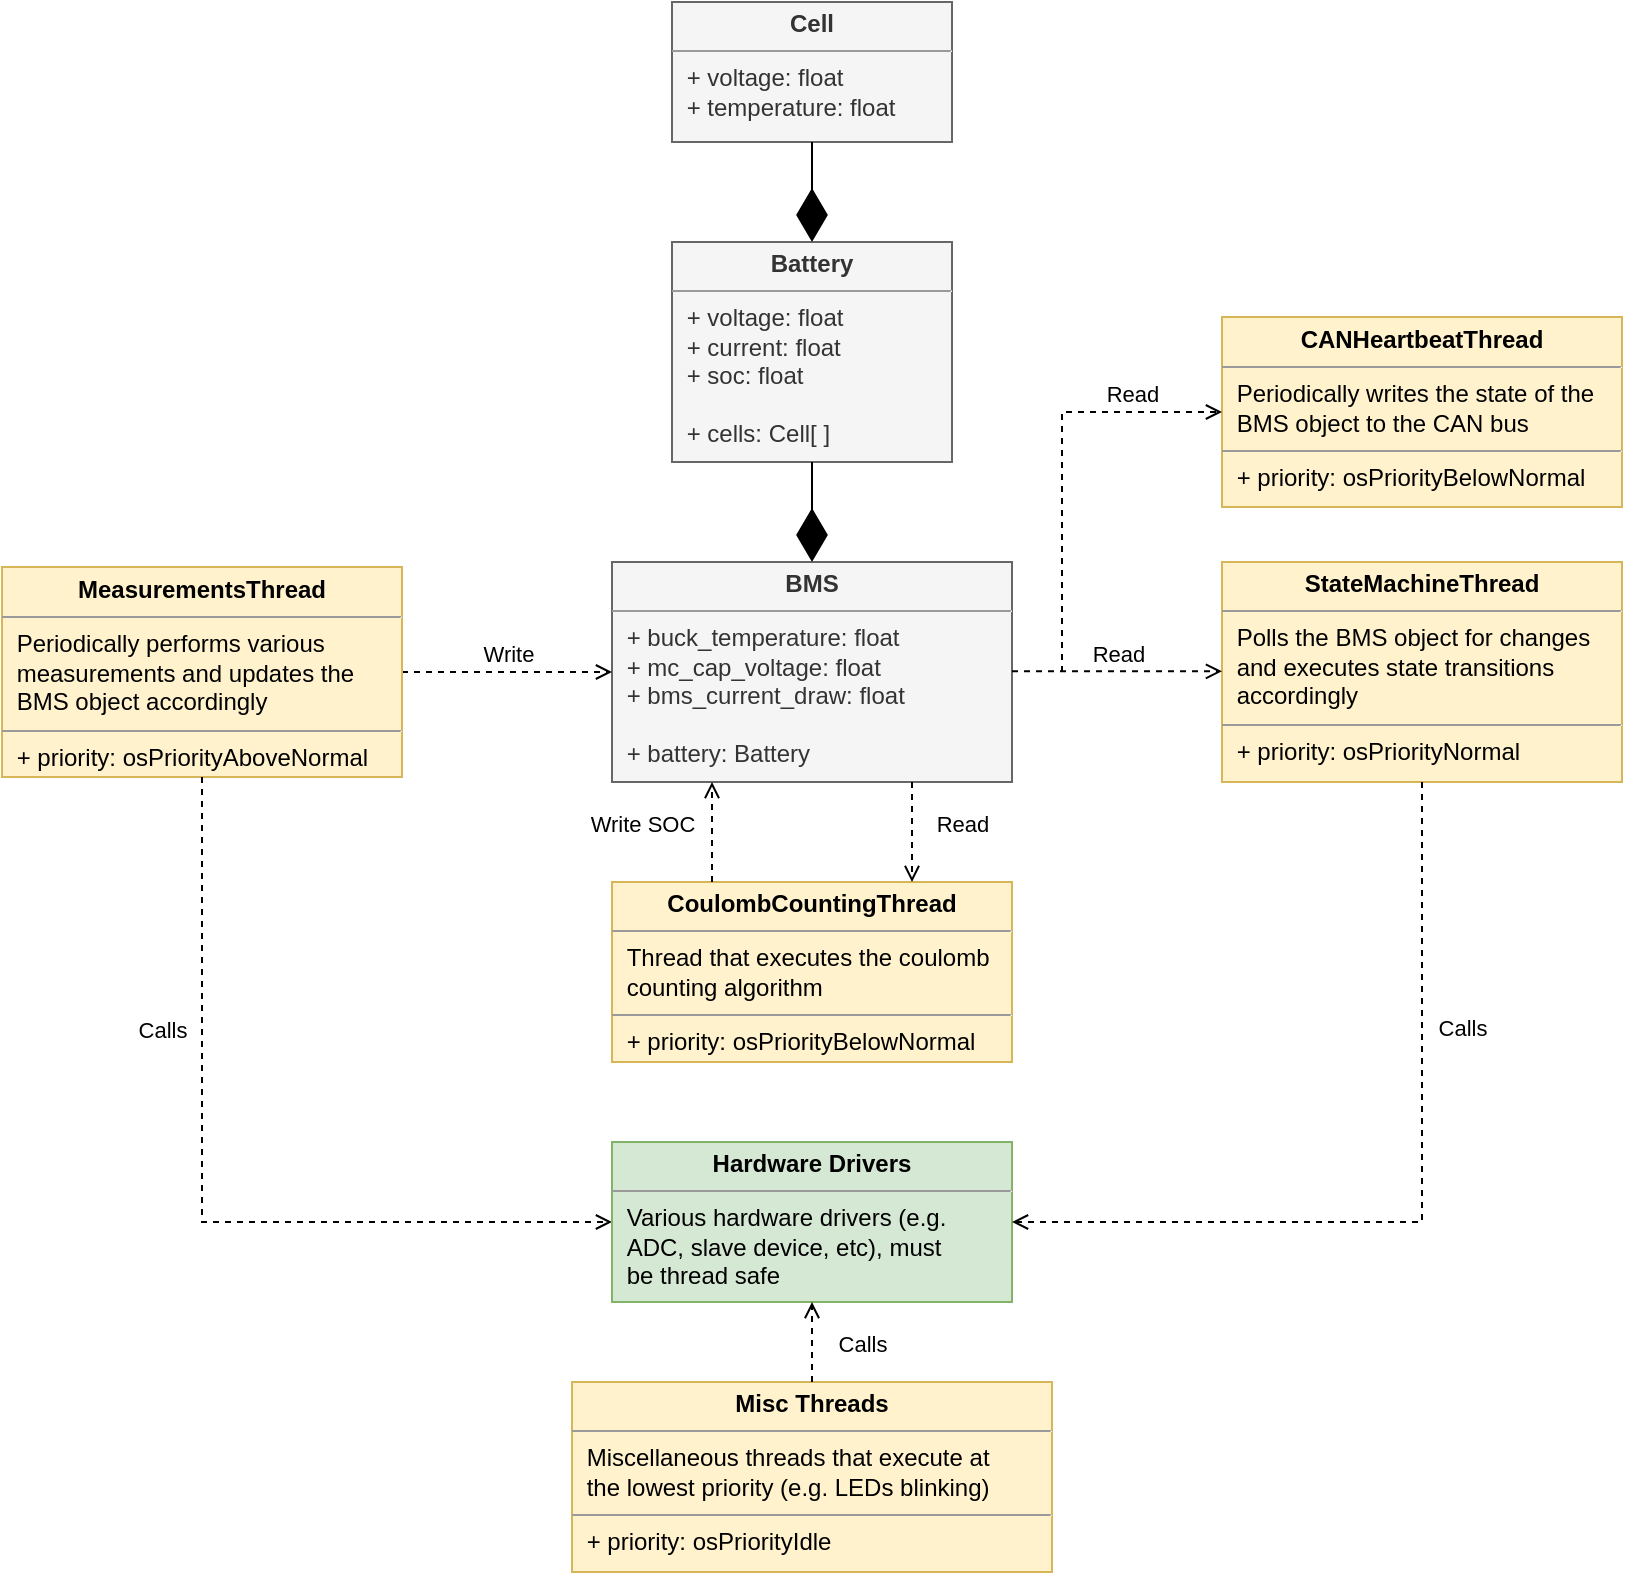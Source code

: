 <mxfile version="14.6.13" type="device"><diagram id="xwGXuW1k2qNw-LsN0Apd" name="Page-1"><mxGraphModel dx="1086" dy="806" grid="1" gridSize="10" guides="1" tooltips="1" connect="1" arrows="1" fold="1" page="1" pageScale="1" pageWidth="850" pageHeight="1100" math="0" shadow="0" extFonts="Proxima Nova Regular^https://fonts.googleapis.com/css?family=Proxima+Nova+Regular|Proxima Nova^https://fonts.googleapis.com/css?family=Proxima+Nova+Regular|Montserrat^https://fonts.googleapis.com/css?family=Montserrat"><root><mxCell id="0"/><mxCell id="1" parent="0"/><mxCell id="7AmDIGA52TzfJ1iSVnxn-12" value="&lt;p style=&quot;margin: 0px ; margin-top: 4px ; text-align: center&quot;&gt;&lt;b&gt;BMS&lt;/b&gt;&lt;/p&gt;&lt;hr size=&quot;1&quot;&gt;&lt;p style=&quot;margin: 0px ; margin-left: 4px&quot;&gt;&amp;nbsp;+ buck_temperature: float&lt;br style=&quot;padding: 0px ; margin: 0px&quot;&gt;&amp;nbsp;+ mc_cap_voltage: float&lt;br style=&quot;padding: 0px ; margin: 0px&quot;&gt;&amp;nbsp;+ bms_current_draw: float&lt;br style=&quot;padding: 0px ; margin: 0px&quot;&gt;&lt;br style=&quot;padding: 0px ; margin: 0px&quot;&gt;&amp;nbsp;+ battery: Battery&lt;/p&gt;" style="verticalAlign=top;align=left;overflow=fill;fontSize=12;fontFamily=Helvetica;html=1;fillColor=#f5f5f5;strokeColor=#666666;fontColor=#333333;" parent="1" vertex="1"><mxGeometry x="325" y="390" width="200" height="110" as="geometry"/></mxCell><mxCell id="7AmDIGA52TzfJ1iSVnxn-14" value="&lt;p style=&quot;margin: 0px ; margin-top: 4px ; text-align: center&quot;&gt;&lt;b&gt;Battery&lt;/b&gt;&lt;/p&gt;&lt;hr size=&quot;1&quot;&gt;&lt;p style=&quot;margin: 0px ; margin-left: 4px&quot;&gt;&amp;nbsp;+ voltage: float&lt;br&gt;&lt;/p&gt;&lt;p style=&quot;margin: 0px ; margin-left: 4px&quot;&gt;&amp;nbsp;+ current: float&lt;/p&gt;&lt;p style=&quot;margin: 0px ; margin-left: 4px&quot;&gt;&amp;nbsp;+ soc: float&lt;/p&gt;&lt;p style=&quot;margin: 0px ; margin-left: 4px&quot;&gt;&lt;br&gt;&lt;/p&gt;&lt;p style=&quot;margin: 0px ; margin-left: 4px&quot;&gt;&amp;nbsp;+ cells: Cell[ ]&lt;/p&gt;" style="verticalAlign=top;align=left;overflow=fill;fontSize=12;fontFamily=Helvetica;html=1;fillColor=#f5f5f5;strokeColor=#666666;fontColor=#333333;" parent="1" vertex="1"><mxGeometry x="355" y="230" width="140" height="110" as="geometry"/></mxCell><mxCell id="7AmDIGA52TzfJ1iSVnxn-15" value="" style="endArrow=diamondThin;endFill=1;endSize=24;html=1;exitX=0.5;exitY=1;exitDx=0;exitDy=0;entryX=0.5;entryY=0;entryDx=0;entryDy=0;" parent="1" source="7AmDIGA52TzfJ1iSVnxn-14" target="7AmDIGA52TzfJ1iSVnxn-12" edge="1"><mxGeometry width="160" relative="1" as="geometry"><mxPoint x="355" y="350" as="sourcePoint"/><mxPoint x="515" y="350" as="targetPoint"/></mxGeometry></mxCell><mxCell id="7AmDIGA52TzfJ1iSVnxn-16" value="&lt;p style=&quot;margin: 0px ; margin-top: 4px ; text-align: center&quot;&gt;&lt;b&gt;Cell&lt;/b&gt;&lt;/p&gt;&lt;hr size=&quot;1&quot;&gt;&lt;p style=&quot;margin: 0px ; margin-left: 4px&quot;&gt;&amp;nbsp;+ voltage: float&lt;br&gt;&lt;/p&gt;&lt;p style=&quot;margin: 0px ; margin-left: 4px&quot;&gt;&amp;nbsp;+ temperature: float&lt;/p&gt;" style="verticalAlign=top;align=left;overflow=fill;fontSize=12;fontFamily=Helvetica;html=1;fillColor=#f5f5f5;strokeColor=#666666;fontColor=#333333;" parent="1" vertex="1"><mxGeometry x="355" y="110" width="140" height="70" as="geometry"/></mxCell><mxCell id="7AmDIGA52TzfJ1iSVnxn-17" value="" style="endArrow=diamondThin;endFill=1;endSize=24;html=1;exitX=0.5;exitY=1;exitDx=0;exitDy=0;entryX=0.5;entryY=0;entryDx=0;entryDy=0;" parent="1" source="7AmDIGA52TzfJ1iSVnxn-16" target="7AmDIGA52TzfJ1iSVnxn-14" edge="1"><mxGeometry width="160" relative="1" as="geometry"><mxPoint x="105" y="250" as="sourcePoint"/><mxPoint x="265" y="250" as="targetPoint"/></mxGeometry></mxCell><mxCell id="7AmDIGA52TzfJ1iSVnxn-22" value="Write" style="endArrow=open;html=1;rounded=0;align=center;verticalAlign=bottom;dashed=1;endFill=0;labelBackgroundColor=none;exitX=1;exitY=0.5;exitDx=0;exitDy=0;entryX=0;entryY=0.5;entryDx=0;entryDy=0;" parent="1" target="7AmDIGA52TzfJ1iSVnxn-12" edge="1"><mxGeometry relative="1" as="geometry"><mxPoint x="220.0" y="445.0" as="sourcePoint"/><mxPoint x="380" y="640" as="targetPoint"/></mxGeometry></mxCell><mxCell id="7AmDIGA52TzfJ1iSVnxn-23" value="" style="resizable=0;html=1;align=center;verticalAlign=top;labelBackgroundColor=none;" parent="7AmDIGA52TzfJ1iSVnxn-22" connectable="0" vertex="1"><mxGeometry relative="1" as="geometry"/></mxCell><mxCell id="7AmDIGA52TzfJ1iSVnxn-27" value="&lt;p style=&quot;margin: 0px ; margin-top: 4px ; text-align: center&quot;&gt;&lt;b&gt;StateMachineThread&lt;/b&gt;&lt;/p&gt;&lt;hr size=&quot;1&quot;&gt;&lt;p style=&quot;margin: 0px ; margin-left: 4px&quot;&gt;&amp;nbsp;Polls the BMS object for changes&lt;/p&gt;&lt;p style=&quot;margin: 0px ; margin-left: 4px&quot;&gt;&amp;nbsp;and executes state transitions&lt;/p&gt;&lt;p style=&quot;margin: 0px ; margin-left: 4px&quot;&gt;&amp;nbsp;accordingly&lt;/p&gt;&lt;hr size=&quot;1&quot;&gt;&lt;p style=&quot;margin: 0px 0px 0px 4px&quot;&gt;&lt;span&gt;&amp;nbsp;&lt;/span&gt;&lt;span&gt;+ priority: osPriorityNormal&lt;/span&gt;&lt;/p&gt;" style="verticalAlign=top;align=left;overflow=fill;fontSize=12;fontFamily=Helvetica;html=1;fillColor=#fff2cc;strokeColor=#d6b656;" parent="1" vertex="1"><mxGeometry x="630" y="390" width="200" height="110" as="geometry"/></mxCell><mxCell id="7AmDIGA52TzfJ1iSVnxn-29" value="&lt;p style=&quot;margin: 0px ; margin-top: 4px ; text-align: center&quot;&gt;&lt;b&gt;MeasurementsThread&lt;/b&gt;&lt;/p&gt;&lt;hr size=&quot;1&quot;&gt;&lt;p style=&quot;margin: 0px ; margin-left: 4px&quot;&gt;&amp;nbsp;Periodically performs various&lt;/p&gt;&lt;p style=&quot;margin: 0px ; margin-left: 4px&quot;&gt;&amp;nbsp;measurements and updates the&lt;/p&gt;&lt;p style=&quot;margin: 0px ; margin-left: 4px&quot;&gt;&amp;nbsp;BMS object accordingly&lt;/p&gt;&lt;hr size=&quot;1&quot;&gt;&lt;p style=&quot;margin: 0px 0px 0px 4px&quot;&gt;&amp;nbsp;+ priority: osPriorityAboveNormal&lt;/p&gt;" style="verticalAlign=top;align=left;overflow=fill;fontSize=12;fontFamily=Helvetica;html=1;fillColor=#fff2cc;strokeColor=#d6b656;" parent="1" vertex="1"><mxGeometry x="20" y="392.5" width="200" height="105" as="geometry"/></mxCell><mxCell id="7AmDIGA52TzfJ1iSVnxn-30" value="Read" style="endArrow=open;html=1;rounded=0;align=center;verticalAlign=bottom;dashed=1;endFill=0;labelBackgroundColor=none;exitX=1;exitY=0.5;exitDx=0;exitDy=0;entryX=0;entryY=0.5;entryDx=0;entryDy=0;" parent="1" edge="1"><mxGeometry relative="1" as="geometry"><mxPoint x="525.0" y="444.66" as="sourcePoint"/><mxPoint x="630" y="444.66" as="targetPoint"/></mxGeometry></mxCell><mxCell id="7AmDIGA52TzfJ1iSVnxn-31" value="" style="resizable=0;html=1;align=center;verticalAlign=top;labelBackgroundColor=none;" parent="7AmDIGA52TzfJ1iSVnxn-30" connectable="0" vertex="1"><mxGeometry relative="1" as="geometry"/></mxCell><mxCell id="7AmDIGA52TzfJ1iSVnxn-32" value="&lt;p style=&quot;margin: 0px ; margin-top: 4px ; text-align: center&quot;&gt;&lt;b&gt;CoulombCountingThread&lt;/b&gt;&lt;/p&gt;&lt;hr size=&quot;1&quot;&gt;&lt;p style=&quot;margin: 0px ; margin-left: 4px&quot;&gt;&amp;nbsp;Thread that executes the coulomb&lt;/p&gt;&lt;p style=&quot;margin: 0px ; margin-left: 4px&quot;&gt;&amp;nbsp;counting algorithm&lt;/p&gt;&lt;hr size=&quot;1&quot;&gt;&lt;p style=&quot;margin: 0px 0px 0px 4px&quot;&gt;&amp;nbsp;+ priority: osPriorityBelowNormal&lt;/p&gt;" style="verticalAlign=top;align=left;overflow=fill;fontSize=12;fontFamily=Helvetica;html=1;fillColor=#fff2cc;strokeColor=#d6b656;" parent="1" vertex="1"><mxGeometry x="325" y="550" width="200" height="90" as="geometry"/></mxCell><mxCell id="7AmDIGA52TzfJ1iSVnxn-34" value="Calls" style="endArrow=open;html=1;rounded=0;align=center;verticalAlign=bottom;dashed=1;endFill=0;labelBackgroundColor=none;entryX=0;entryY=0.5;entryDx=0;entryDy=0;exitX=0.5;exitY=1;exitDx=0;exitDy=0;" parent="1" source="7AmDIGA52TzfJ1iSVnxn-29" target="GKxv_BR8SAXgps2vrGI8-1" edge="1"><mxGeometry x="-0.373" y="-20" relative="1" as="geometry"><mxPoint x="120" y="393" as="sourcePoint"/><mxPoint x="120" y="350" as="targetPoint"/><mxPoint y="1" as="offset"/><Array as="points"><mxPoint x="120" y="720"/></Array></mxGeometry></mxCell><mxCell id="7AmDIGA52TzfJ1iSVnxn-35" value="" style="resizable=0;html=1;align=center;verticalAlign=top;labelBackgroundColor=none;" parent="7AmDIGA52TzfJ1iSVnxn-34" connectable="0" vertex="1"><mxGeometry relative="1" as="geometry"/></mxCell><mxCell id="7AmDIGA52TzfJ1iSVnxn-43" value="Read" style="endArrow=open;html=1;rounded=0;align=center;verticalAlign=bottom;dashed=1;endFill=0;labelBackgroundColor=none;exitX=0.75;exitY=1;exitDx=0;exitDy=0;entryX=0.75;entryY=0;entryDx=0;entryDy=0;" parent="1" source="7AmDIGA52TzfJ1iSVnxn-12" target="7AmDIGA52TzfJ1iSVnxn-32" edge="1"><mxGeometry x="0.2" y="25" relative="1" as="geometry"><mxPoint x="560" y="549.0" as="sourcePoint"/><mxPoint x="665" y="549.0" as="targetPoint"/><mxPoint as="offset"/></mxGeometry></mxCell><mxCell id="7AmDIGA52TzfJ1iSVnxn-44" value="" style="resizable=0;html=1;align=center;verticalAlign=top;labelBackgroundColor=none;" parent="7AmDIGA52TzfJ1iSVnxn-43" connectable="0" vertex="1"><mxGeometry relative="1" as="geometry"/></mxCell><mxCell id="7AmDIGA52TzfJ1iSVnxn-45" value="Write SOC" style="endArrow=open;html=1;rounded=0;align=center;verticalAlign=bottom;dashed=1;endFill=0;labelBackgroundColor=none;exitX=0.25;exitY=0;exitDx=0;exitDy=0;entryX=0.25;entryY=1;entryDx=0;entryDy=0;" parent="1" source="7AmDIGA52TzfJ1iSVnxn-32" target="7AmDIGA52TzfJ1iSVnxn-12" edge="1"><mxGeometry x="-0.2" y="35" relative="1" as="geometry"><mxPoint x="485" y="510" as="sourcePoint"/><mxPoint x="485" y="560" as="targetPoint"/><mxPoint as="offset"/></mxGeometry></mxCell><mxCell id="7AmDIGA52TzfJ1iSVnxn-46" value="" style="resizable=0;html=1;align=center;verticalAlign=top;labelBackgroundColor=none;" parent="7AmDIGA52TzfJ1iSVnxn-45" connectable="0" vertex="1"><mxGeometry relative="1" as="geometry"/></mxCell><mxCell id="7AmDIGA52TzfJ1iSVnxn-47" value="&lt;p style=&quot;margin: 0px ; margin-top: 4px ; text-align: center&quot;&gt;&lt;b&gt;CANHeartbeatThread&lt;/b&gt;&lt;/p&gt;&lt;hr size=&quot;1&quot;&gt;&lt;p style=&quot;margin: 0px ; margin-left: 4px&quot;&gt;&amp;nbsp;Periodically writes the state of the&lt;/p&gt;&lt;p style=&quot;margin: 0px ; margin-left: 4px&quot;&gt;&amp;nbsp;BMS object to the CAN bus&lt;/p&gt;&lt;hr size=&quot;1&quot;&gt;&lt;p style=&quot;margin: 0px 0px 0px 4px&quot;&gt;&amp;nbsp;+ priority: osPriorityBelowNormal&lt;/p&gt;&lt;p style=&quot;margin: 0px ; margin-left: 4px&quot;&gt;&lt;br&gt;&lt;/p&gt;" style="verticalAlign=top;align=left;overflow=fill;fontSize=12;fontFamily=Helvetica;html=1;fillColor=#fff2cc;strokeColor=#d6b656;" parent="1" vertex="1"><mxGeometry x="630" y="267.5" width="200" height="95" as="geometry"/></mxCell><mxCell id="7AmDIGA52TzfJ1iSVnxn-48" value="&lt;p style=&quot;margin: 0px ; margin-top: 4px ; text-align: center&quot;&gt;&lt;b&gt;Misc Threads&lt;/b&gt;&lt;/p&gt;&lt;hr size=&quot;1&quot;&gt;&lt;p style=&quot;margin: 0px ; margin-left: 4px&quot;&gt;&amp;nbsp;Miscellaneous threads that execute at&amp;nbsp;&lt;/p&gt;&lt;p style=&quot;margin: 0px ; margin-left: 4px&quot;&gt;&amp;nbsp;the lowest priority (e.g. LEDs blinking)&lt;/p&gt;&lt;hr size=&quot;1&quot;&gt;&lt;p style=&quot;margin: 0px 0px 0px 4px&quot;&gt;&amp;nbsp;+ priority: osPriorityIdle&lt;/p&gt;&lt;p style=&quot;margin: 0px ; margin-left: 4px&quot;&gt;&lt;br&gt;&lt;/p&gt;" style="verticalAlign=top;align=left;overflow=fill;fontSize=12;fontFamily=Helvetica;html=1;fillColor=#fff2cc;strokeColor=#d6b656;" parent="1" vertex="1"><mxGeometry x="305" y="800" width="240" height="95" as="geometry"/></mxCell><mxCell id="7AmDIGA52TzfJ1iSVnxn-52" value="Read" style="endArrow=open;html=1;rounded=0;align=center;verticalAlign=bottom;dashed=1;endFill=0;labelBackgroundColor=none;entryX=0;entryY=0.5;entryDx=0;entryDy=0;" parent="1" target="7AmDIGA52TzfJ1iSVnxn-47" edge="1"><mxGeometry x="0.565" relative="1" as="geometry"><mxPoint x="550" y="445" as="sourcePoint"/><mxPoint x="640" y="454.66" as="targetPoint"/><Array as="points"><mxPoint x="550" y="445"/><mxPoint x="550" y="315"/></Array><mxPoint as="offset"/></mxGeometry></mxCell><mxCell id="7AmDIGA52TzfJ1iSVnxn-53" value="" style="resizable=0;html=1;align=center;verticalAlign=top;labelBackgroundColor=none;" parent="7AmDIGA52TzfJ1iSVnxn-52" connectable="0" vertex="1"><mxGeometry relative="1" as="geometry"/></mxCell><mxCell id="GKxv_BR8SAXgps2vrGI8-1" value="&lt;p style=&quot;margin: 0px ; margin-top: 4px ; text-align: center&quot;&gt;&lt;b&gt;Hardware Drivers&lt;/b&gt;&lt;/p&gt;&lt;hr size=&quot;1&quot;&gt;&lt;p style=&quot;margin: 0px ; margin-left: 4px&quot;&gt;&amp;nbsp;Various hardware drivers (e.g.&lt;br&gt;&lt;/p&gt;&lt;p style=&quot;margin: 0px ; margin-left: 4px&quot;&gt;&amp;nbsp;ADC, slave device, etc), must&lt;/p&gt;&lt;p style=&quot;margin: 0px ; margin-left: 4px&quot;&gt;&amp;nbsp;be thread safe&lt;/p&gt;" style="verticalAlign=top;align=left;overflow=fill;fontSize=12;fontFamily=Helvetica;html=1;fillColor=#d5e8d4;strokeColor=#82b366;" parent="1" vertex="1"><mxGeometry x="325" y="680" width="200" height="80" as="geometry"/></mxCell><mxCell id="GKxv_BR8SAXgps2vrGI8-18" value="Calls" style="endArrow=open;html=1;rounded=0;align=center;verticalAlign=bottom;dashed=1;endFill=0;labelBackgroundColor=none;entryX=1;entryY=0.5;entryDx=0;entryDy=0;exitX=0.5;exitY=1;exitDx=0;exitDy=0;" parent="1" target="GKxv_BR8SAXgps2vrGI8-1" edge="1"><mxGeometry x="-0.381" y="20" relative="1" as="geometry"><mxPoint x="730" y="500" as="sourcePoint"/><mxPoint x="730" y="540" as="targetPoint"/><mxPoint as="offset"/><Array as="points"><mxPoint x="730" y="720"/></Array></mxGeometry></mxCell><mxCell id="GKxv_BR8SAXgps2vrGI8-19" value="" style="resizable=0;html=1;align=center;verticalAlign=top;labelBackgroundColor=none;" parent="GKxv_BR8SAXgps2vrGI8-18" connectable="0" vertex="1"><mxGeometry relative="1" as="geometry"/></mxCell><mxCell id="GKxv_BR8SAXgps2vrGI8-22" value="Calls" style="endArrow=open;html=1;rounded=0;align=center;verticalAlign=bottom;dashed=1;endFill=0;labelBackgroundColor=none;entryX=0.5;entryY=1;entryDx=0;entryDy=0;exitX=0.5;exitY=0;exitDx=0;exitDy=0;" parent="1" source="7AmDIGA52TzfJ1iSVnxn-48" target="GKxv_BR8SAXgps2vrGI8-1" edge="1"><mxGeometry x="-0.5" y="-25" relative="1" as="geometry"><mxPoint x="750" y="520" as="sourcePoint"/><mxPoint x="750" y="560" as="targetPoint"/><mxPoint as="offset"/></mxGeometry></mxCell><mxCell id="GKxv_BR8SAXgps2vrGI8-23" value="" style="resizable=0;html=1;align=center;verticalAlign=top;labelBackgroundColor=none;" parent="GKxv_BR8SAXgps2vrGI8-22" connectable="0" vertex="1"><mxGeometry relative="1" as="geometry"/></mxCell></root></mxGraphModel></diagram></mxfile>